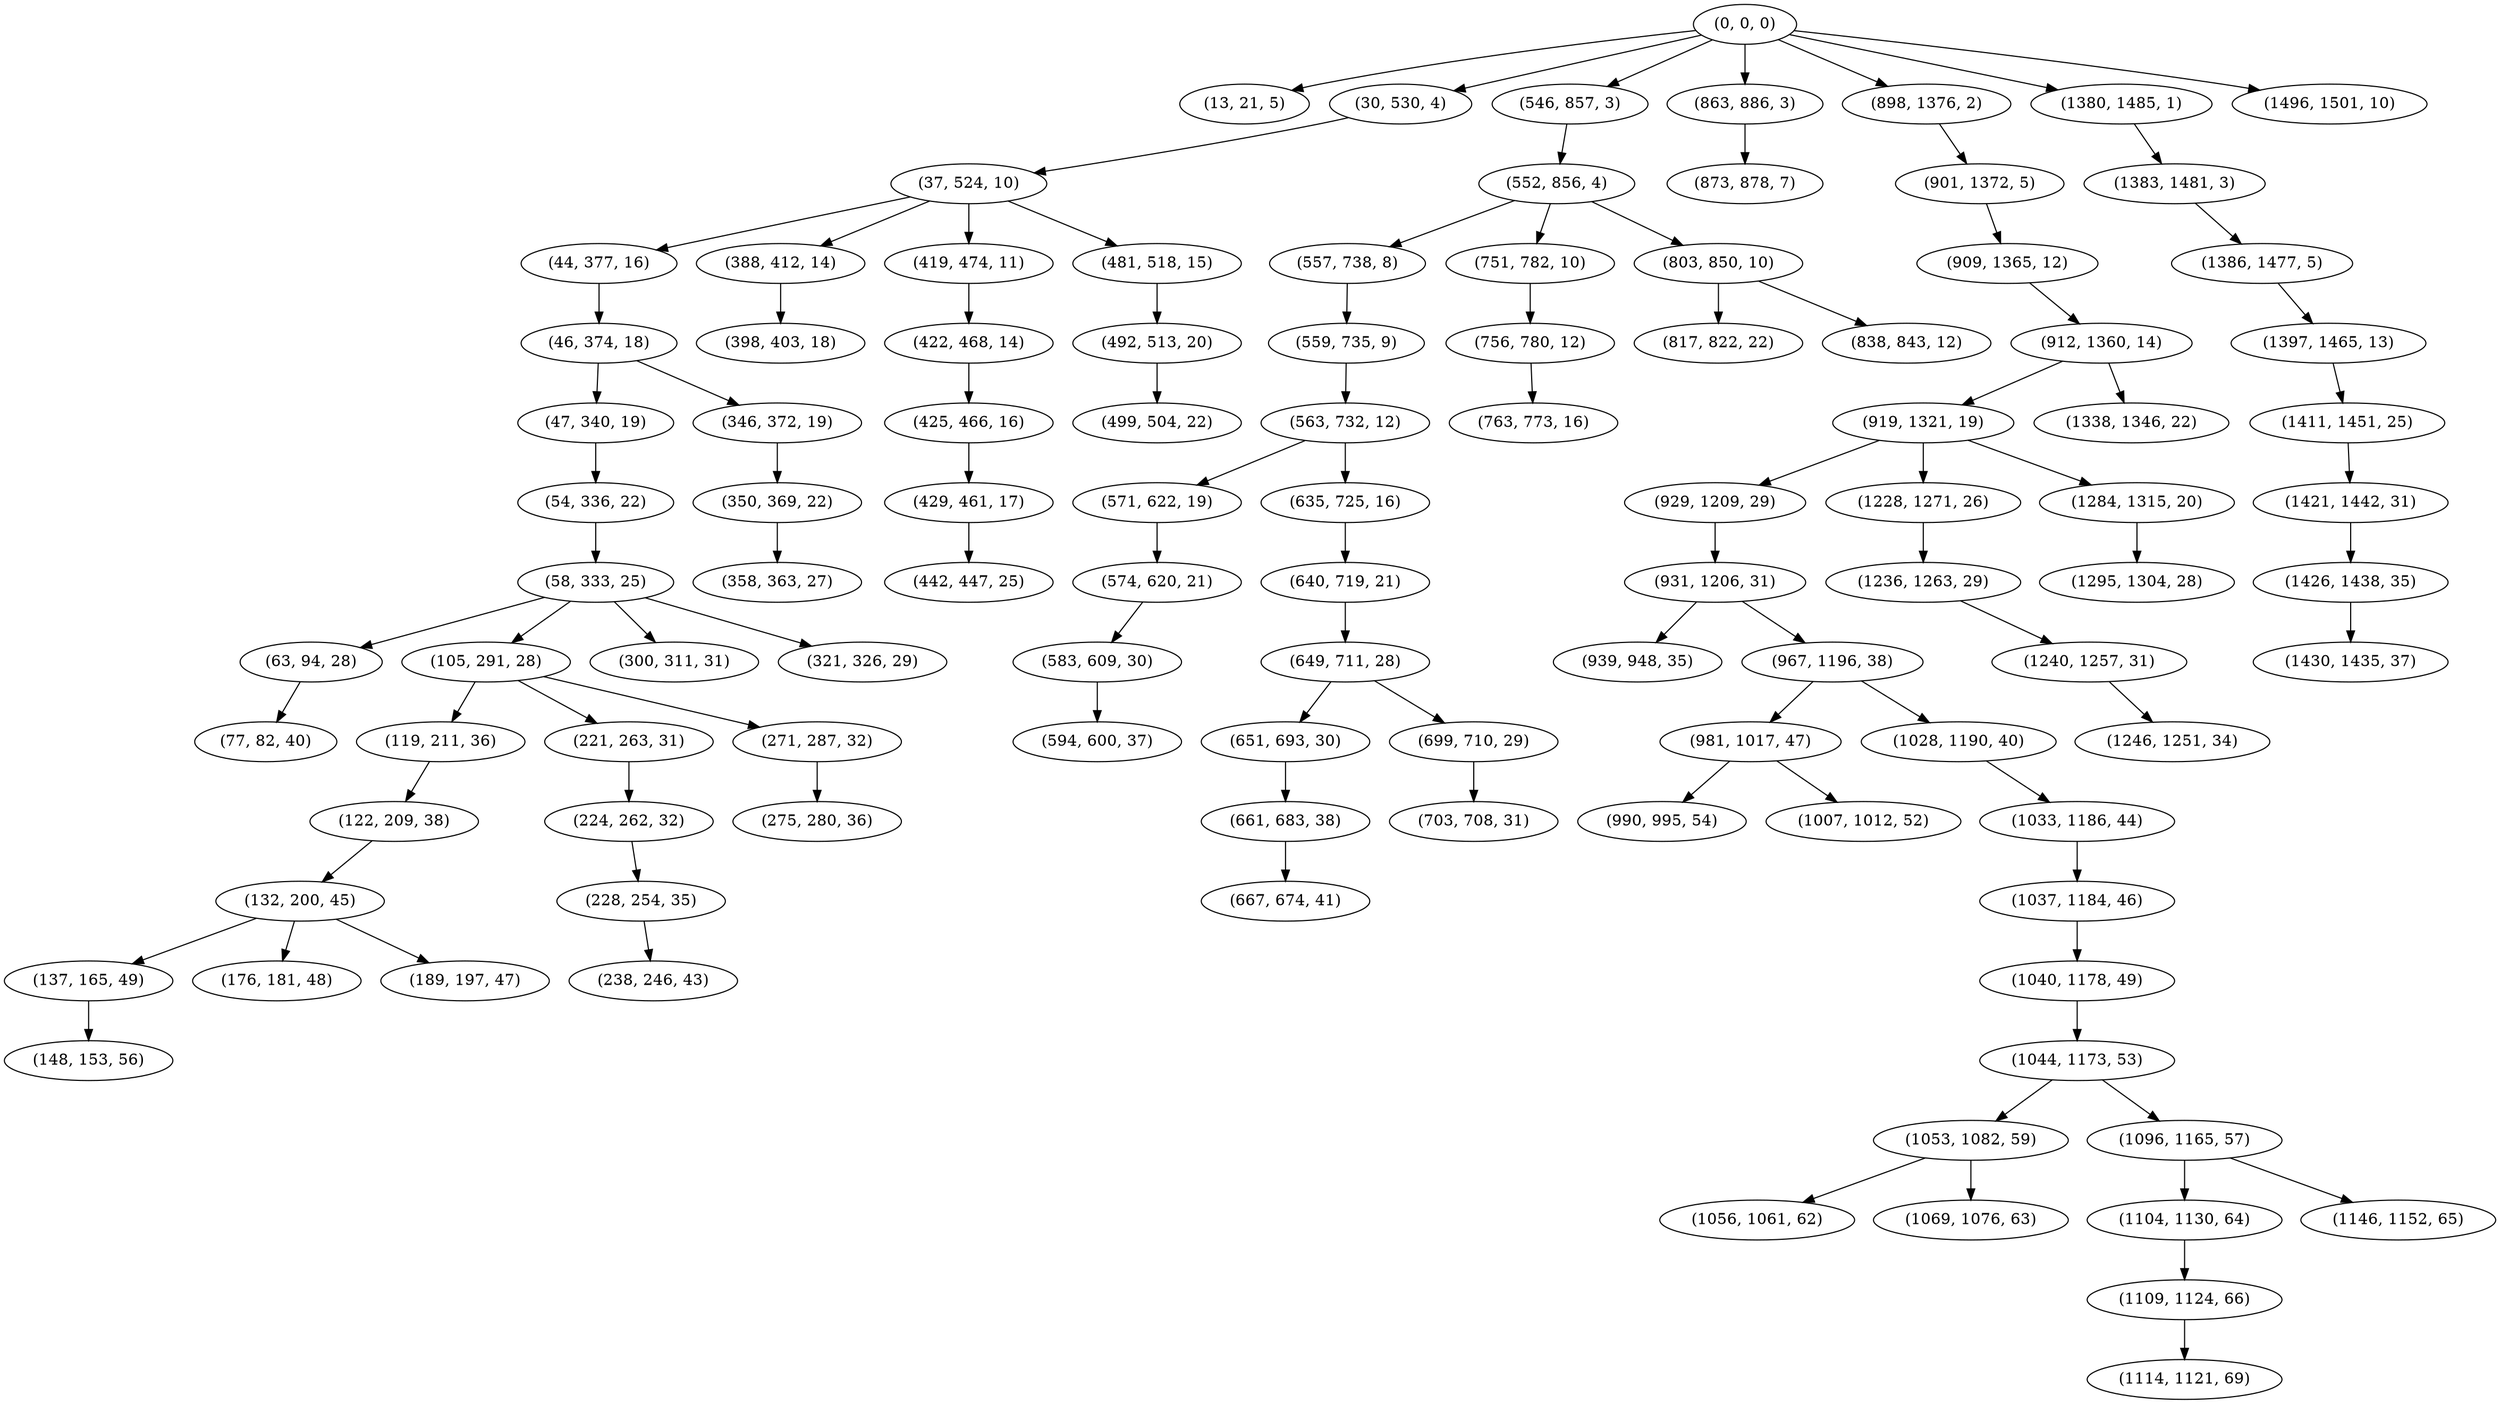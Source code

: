 digraph tree {
    "(0, 0, 0)";
    "(13, 21, 5)";
    "(30, 530, 4)";
    "(37, 524, 10)";
    "(44, 377, 16)";
    "(46, 374, 18)";
    "(47, 340, 19)";
    "(54, 336, 22)";
    "(58, 333, 25)";
    "(63, 94, 28)";
    "(77, 82, 40)";
    "(105, 291, 28)";
    "(119, 211, 36)";
    "(122, 209, 38)";
    "(132, 200, 45)";
    "(137, 165, 49)";
    "(148, 153, 56)";
    "(176, 181, 48)";
    "(189, 197, 47)";
    "(221, 263, 31)";
    "(224, 262, 32)";
    "(228, 254, 35)";
    "(238, 246, 43)";
    "(271, 287, 32)";
    "(275, 280, 36)";
    "(300, 311, 31)";
    "(321, 326, 29)";
    "(346, 372, 19)";
    "(350, 369, 22)";
    "(358, 363, 27)";
    "(388, 412, 14)";
    "(398, 403, 18)";
    "(419, 474, 11)";
    "(422, 468, 14)";
    "(425, 466, 16)";
    "(429, 461, 17)";
    "(442, 447, 25)";
    "(481, 518, 15)";
    "(492, 513, 20)";
    "(499, 504, 22)";
    "(546, 857, 3)";
    "(552, 856, 4)";
    "(557, 738, 8)";
    "(559, 735, 9)";
    "(563, 732, 12)";
    "(571, 622, 19)";
    "(574, 620, 21)";
    "(583, 609, 30)";
    "(594, 600, 37)";
    "(635, 725, 16)";
    "(640, 719, 21)";
    "(649, 711, 28)";
    "(651, 693, 30)";
    "(661, 683, 38)";
    "(667, 674, 41)";
    "(699, 710, 29)";
    "(703, 708, 31)";
    "(751, 782, 10)";
    "(756, 780, 12)";
    "(763, 773, 16)";
    "(803, 850, 10)";
    "(817, 822, 22)";
    "(838, 843, 12)";
    "(863, 886, 3)";
    "(873, 878, 7)";
    "(898, 1376, 2)";
    "(901, 1372, 5)";
    "(909, 1365, 12)";
    "(912, 1360, 14)";
    "(919, 1321, 19)";
    "(929, 1209, 29)";
    "(931, 1206, 31)";
    "(939, 948, 35)";
    "(967, 1196, 38)";
    "(981, 1017, 47)";
    "(990, 995, 54)";
    "(1007, 1012, 52)";
    "(1028, 1190, 40)";
    "(1033, 1186, 44)";
    "(1037, 1184, 46)";
    "(1040, 1178, 49)";
    "(1044, 1173, 53)";
    "(1053, 1082, 59)";
    "(1056, 1061, 62)";
    "(1069, 1076, 63)";
    "(1096, 1165, 57)";
    "(1104, 1130, 64)";
    "(1109, 1124, 66)";
    "(1114, 1121, 69)";
    "(1146, 1152, 65)";
    "(1228, 1271, 26)";
    "(1236, 1263, 29)";
    "(1240, 1257, 31)";
    "(1246, 1251, 34)";
    "(1284, 1315, 20)";
    "(1295, 1304, 28)";
    "(1338, 1346, 22)";
    "(1380, 1485, 1)";
    "(1383, 1481, 3)";
    "(1386, 1477, 5)";
    "(1397, 1465, 13)";
    "(1411, 1451, 25)";
    "(1421, 1442, 31)";
    "(1426, 1438, 35)";
    "(1430, 1435, 37)";
    "(1496, 1501, 10)";
    "(0, 0, 0)" -> "(13, 21, 5)";
    "(0, 0, 0)" -> "(30, 530, 4)";
    "(0, 0, 0)" -> "(546, 857, 3)";
    "(0, 0, 0)" -> "(863, 886, 3)";
    "(0, 0, 0)" -> "(898, 1376, 2)";
    "(0, 0, 0)" -> "(1380, 1485, 1)";
    "(0, 0, 0)" -> "(1496, 1501, 10)";
    "(30, 530, 4)" -> "(37, 524, 10)";
    "(37, 524, 10)" -> "(44, 377, 16)";
    "(37, 524, 10)" -> "(388, 412, 14)";
    "(37, 524, 10)" -> "(419, 474, 11)";
    "(37, 524, 10)" -> "(481, 518, 15)";
    "(44, 377, 16)" -> "(46, 374, 18)";
    "(46, 374, 18)" -> "(47, 340, 19)";
    "(46, 374, 18)" -> "(346, 372, 19)";
    "(47, 340, 19)" -> "(54, 336, 22)";
    "(54, 336, 22)" -> "(58, 333, 25)";
    "(58, 333, 25)" -> "(63, 94, 28)";
    "(58, 333, 25)" -> "(105, 291, 28)";
    "(58, 333, 25)" -> "(300, 311, 31)";
    "(58, 333, 25)" -> "(321, 326, 29)";
    "(63, 94, 28)" -> "(77, 82, 40)";
    "(105, 291, 28)" -> "(119, 211, 36)";
    "(105, 291, 28)" -> "(221, 263, 31)";
    "(105, 291, 28)" -> "(271, 287, 32)";
    "(119, 211, 36)" -> "(122, 209, 38)";
    "(122, 209, 38)" -> "(132, 200, 45)";
    "(132, 200, 45)" -> "(137, 165, 49)";
    "(132, 200, 45)" -> "(176, 181, 48)";
    "(132, 200, 45)" -> "(189, 197, 47)";
    "(137, 165, 49)" -> "(148, 153, 56)";
    "(221, 263, 31)" -> "(224, 262, 32)";
    "(224, 262, 32)" -> "(228, 254, 35)";
    "(228, 254, 35)" -> "(238, 246, 43)";
    "(271, 287, 32)" -> "(275, 280, 36)";
    "(346, 372, 19)" -> "(350, 369, 22)";
    "(350, 369, 22)" -> "(358, 363, 27)";
    "(388, 412, 14)" -> "(398, 403, 18)";
    "(419, 474, 11)" -> "(422, 468, 14)";
    "(422, 468, 14)" -> "(425, 466, 16)";
    "(425, 466, 16)" -> "(429, 461, 17)";
    "(429, 461, 17)" -> "(442, 447, 25)";
    "(481, 518, 15)" -> "(492, 513, 20)";
    "(492, 513, 20)" -> "(499, 504, 22)";
    "(546, 857, 3)" -> "(552, 856, 4)";
    "(552, 856, 4)" -> "(557, 738, 8)";
    "(552, 856, 4)" -> "(751, 782, 10)";
    "(552, 856, 4)" -> "(803, 850, 10)";
    "(557, 738, 8)" -> "(559, 735, 9)";
    "(559, 735, 9)" -> "(563, 732, 12)";
    "(563, 732, 12)" -> "(571, 622, 19)";
    "(563, 732, 12)" -> "(635, 725, 16)";
    "(571, 622, 19)" -> "(574, 620, 21)";
    "(574, 620, 21)" -> "(583, 609, 30)";
    "(583, 609, 30)" -> "(594, 600, 37)";
    "(635, 725, 16)" -> "(640, 719, 21)";
    "(640, 719, 21)" -> "(649, 711, 28)";
    "(649, 711, 28)" -> "(651, 693, 30)";
    "(649, 711, 28)" -> "(699, 710, 29)";
    "(651, 693, 30)" -> "(661, 683, 38)";
    "(661, 683, 38)" -> "(667, 674, 41)";
    "(699, 710, 29)" -> "(703, 708, 31)";
    "(751, 782, 10)" -> "(756, 780, 12)";
    "(756, 780, 12)" -> "(763, 773, 16)";
    "(803, 850, 10)" -> "(817, 822, 22)";
    "(803, 850, 10)" -> "(838, 843, 12)";
    "(863, 886, 3)" -> "(873, 878, 7)";
    "(898, 1376, 2)" -> "(901, 1372, 5)";
    "(901, 1372, 5)" -> "(909, 1365, 12)";
    "(909, 1365, 12)" -> "(912, 1360, 14)";
    "(912, 1360, 14)" -> "(919, 1321, 19)";
    "(912, 1360, 14)" -> "(1338, 1346, 22)";
    "(919, 1321, 19)" -> "(929, 1209, 29)";
    "(919, 1321, 19)" -> "(1228, 1271, 26)";
    "(919, 1321, 19)" -> "(1284, 1315, 20)";
    "(929, 1209, 29)" -> "(931, 1206, 31)";
    "(931, 1206, 31)" -> "(939, 948, 35)";
    "(931, 1206, 31)" -> "(967, 1196, 38)";
    "(967, 1196, 38)" -> "(981, 1017, 47)";
    "(967, 1196, 38)" -> "(1028, 1190, 40)";
    "(981, 1017, 47)" -> "(990, 995, 54)";
    "(981, 1017, 47)" -> "(1007, 1012, 52)";
    "(1028, 1190, 40)" -> "(1033, 1186, 44)";
    "(1033, 1186, 44)" -> "(1037, 1184, 46)";
    "(1037, 1184, 46)" -> "(1040, 1178, 49)";
    "(1040, 1178, 49)" -> "(1044, 1173, 53)";
    "(1044, 1173, 53)" -> "(1053, 1082, 59)";
    "(1044, 1173, 53)" -> "(1096, 1165, 57)";
    "(1053, 1082, 59)" -> "(1056, 1061, 62)";
    "(1053, 1082, 59)" -> "(1069, 1076, 63)";
    "(1096, 1165, 57)" -> "(1104, 1130, 64)";
    "(1096, 1165, 57)" -> "(1146, 1152, 65)";
    "(1104, 1130, 64)" -> "(1109, 1124, 66)";
    "(1109, 1124, 66)" -> "(1114, 1121, 69)";
    "(1228, 1271, 26)" -> "(1236, 1263, 29)";
    "(1236, 1263, 29)" -> "(1240, 1257, 31)";
    "(1240, 1257, 31)" -> "(1246, 1251, 34)";
    "(1284, 1315, 20)" -> "(1295, 1304, 28)";
    "(1380, 1485, 1)" -> "(1383, 1481, 3)";
    "(1383, 1481, 3)" -> "(1386, 1477, 5)";
    "(1386, 1477, 5)" -> "(1397, 1465, 13)";
    "(1397, 1465, 13)" -> "(1411, 1451, 25)";
    "(1411, 1451, 25)" -> "(1421, 1442, 31)";
    "(1421, 1442, 31)" -> "(1426, 1438, 35)";
    "(1426, 1438, 35)" -> "(1430, 1435, 37)";
}
